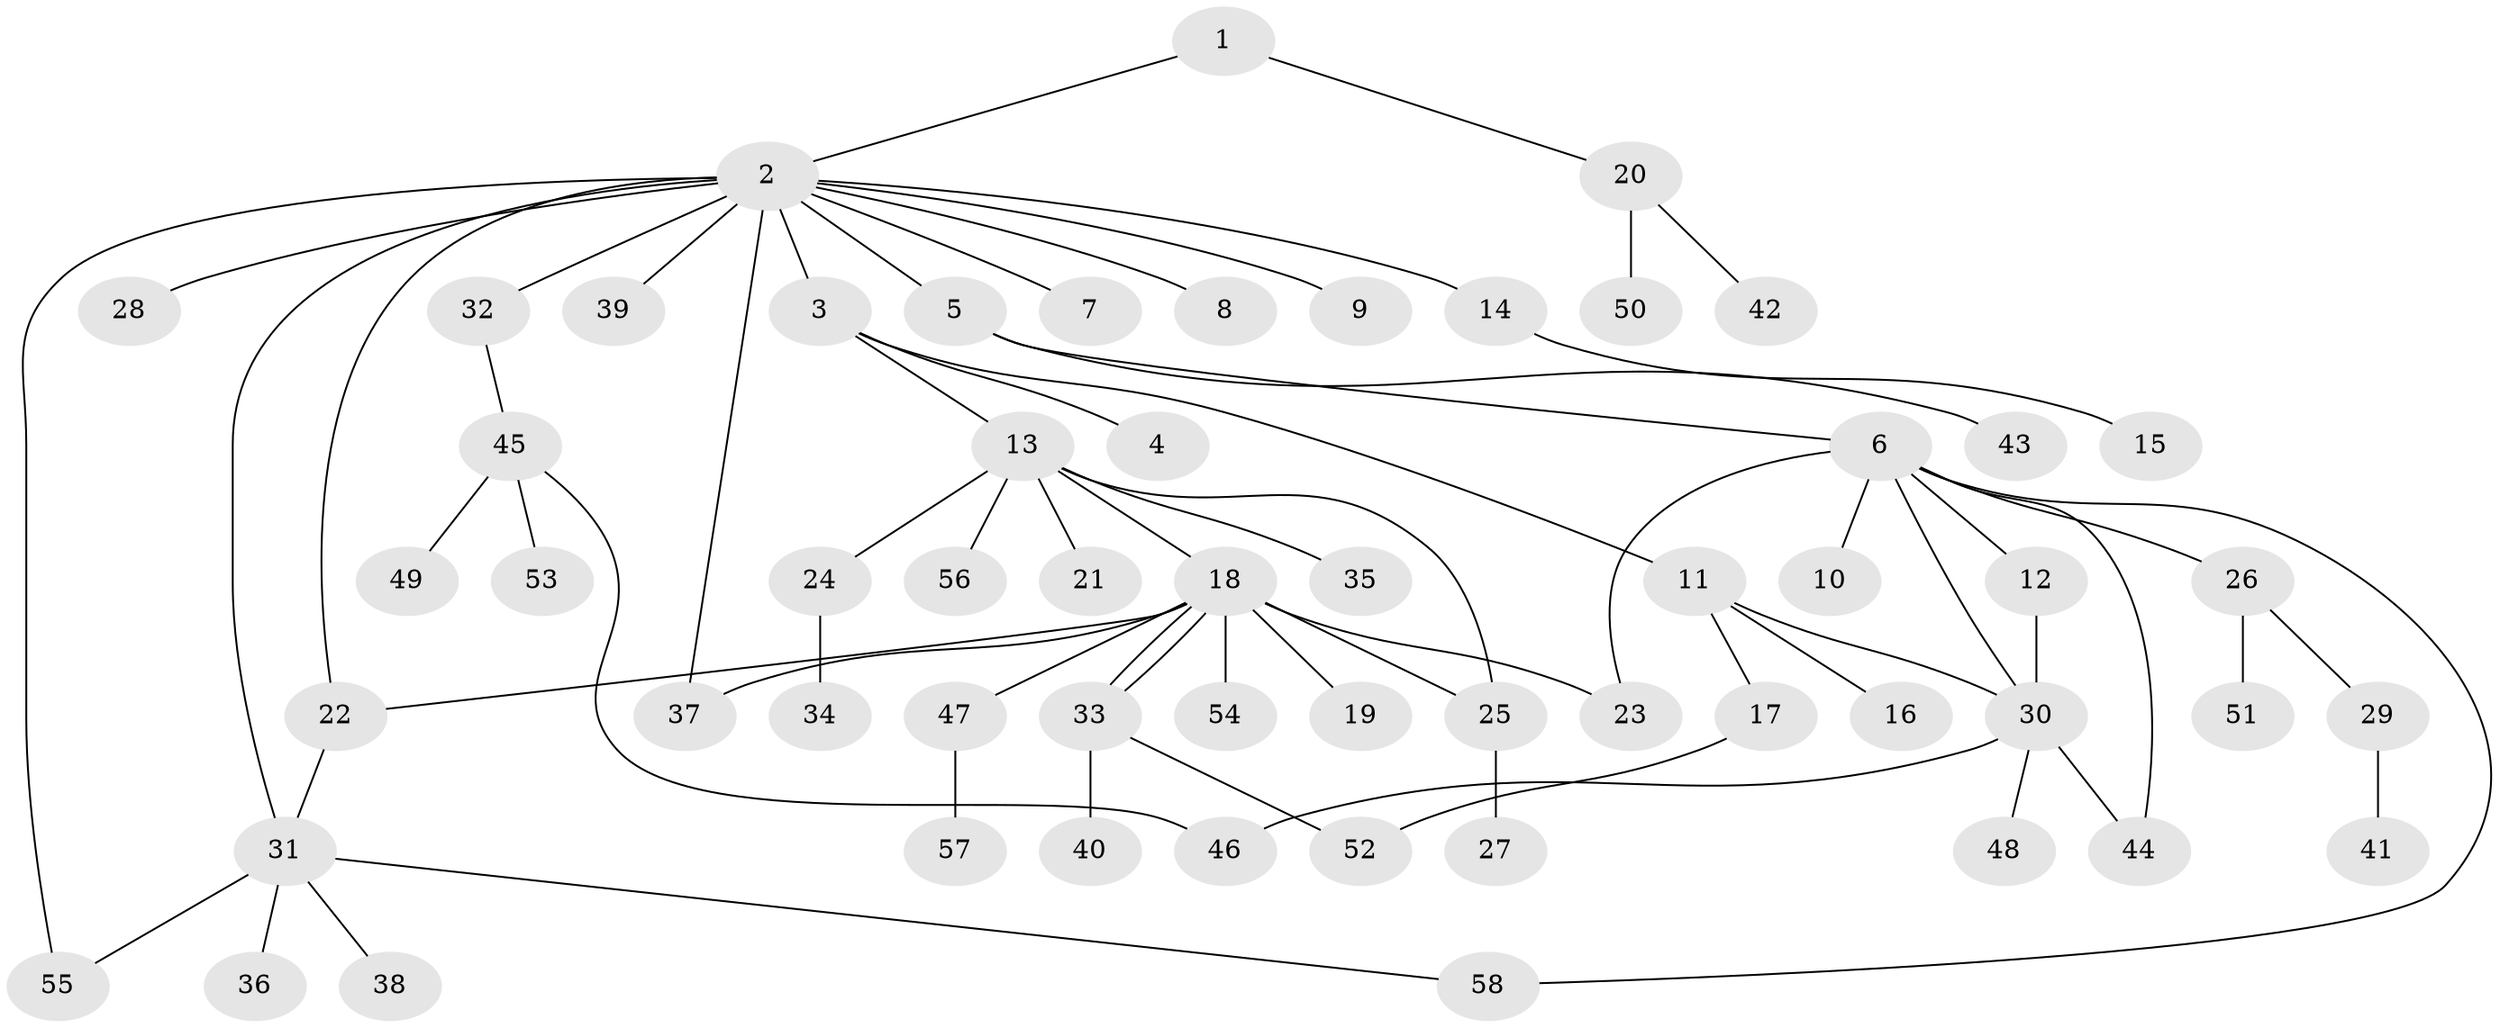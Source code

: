 // Generated by graph-tools (version 1.1) at 2025/47/03/09/25 04:47:43]
// undirected, 58 vertices, 70 edges
graph export_dot {
graph [start="1"]
  node [color=gray90,style=filled];
  1;
  2;
  3;
  4;
  5;
  6;
  7;
  8;
  9;
  10;
  11;
  12;
  13;
  14;
  15;
  16;
  17;
  18;
  19;
  20;
  21;
  22;
  23;
  24;
  25;
  26;
  27;
  28;
  29;
  30;
  31;
  32;
  33;
  34;
  35;
  36;
  37;
  38;
  39;
  40;
  41;
  42;
  43;
  44;
  45;
  46;
  47;
  48;
  49;
  50;
  51;
  52;
  53;
  54;
  55;
  56;
  57;
  58;
  1 -- 2;
  1 -- 20;
  2 -- 3;
  2 -- 5;
  2 -- 7;
  2 -- 8;
  2 -- 9;
  2 -- 14;
  2 -- 22;
  2 -- 28;
  2 -- 31;
  2 -- 32;
  2 -- 37;
  2 -- 39;
  2 -- 55;
  3 -- 4;
  3 -- 11;
  3 -- 13;
  5 -- 6;
  5 -- 43;
  6 -- 10;
  6 -- 12;
  6 -- 23;
  6 -- 26;
  6 -- 30;
  6 -- 44;
  6 -- 58;
  11 -- 16;
  11 -- 17;
  11 -- 30;
  12 -- 30;
  13 -- 18;
  13 -- 21;
  13 -- 24;
  13 -- 25;
  13 -- 35;
  13 -- 56;
  14 -- 15;
  17 -- 52;
  18 -- 19;
  18 -- 22;
  18 -- 23;
  18 -- 25;
  18 -- 33;
  18 -- 33;
  18 -- 37;
  18 -- 47;
  18 -- 54;
  20 -- 42;
  20 -- 50;
  22 -- 31;
  24 -- 34;
  25 -- 27;
  26 -- 29;
  26 -- 51;
  29 -- 41;
  30 -- 44;
  30 -- 46;
  30 -- 48;
  31 -- 36;
  31 -- 38;
  31 -- 55;
  31 -- 58;
  32 -- 45;
  33 -- 40;
  33 -- 52;
  45 -- 46;
  45 -- 49;
  45 -- 53;
  47 -- 57;
}
